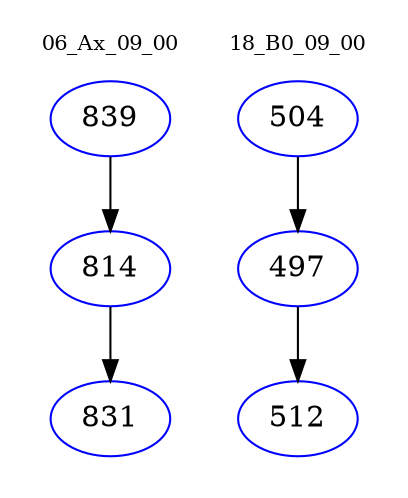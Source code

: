 digraph{
subgraph cluster_0 {
color = white
label = "06_Ax_09_00";
fontsize=10;
T0_839 [label="839", color="blue"]
T0_839 -> T0_814 [color="black"]
T0_814 [label="814", color="blue"]
T0_814 -> T0_831 [color="black"]
T0_831 [label="831", color="blue"]
}
subgraph cluster_1 {
color = white
label = "18_B0_09_00";
fontsize=10;
T1_504 [label="504", color="blue"]
T1_504 -> T1_497 [color="black"]
T1_497 [label="497", color="blue"]
T1_497 -> T1_512 [color="black"]
T1_512 [label="512", color="blue"]
}
}
